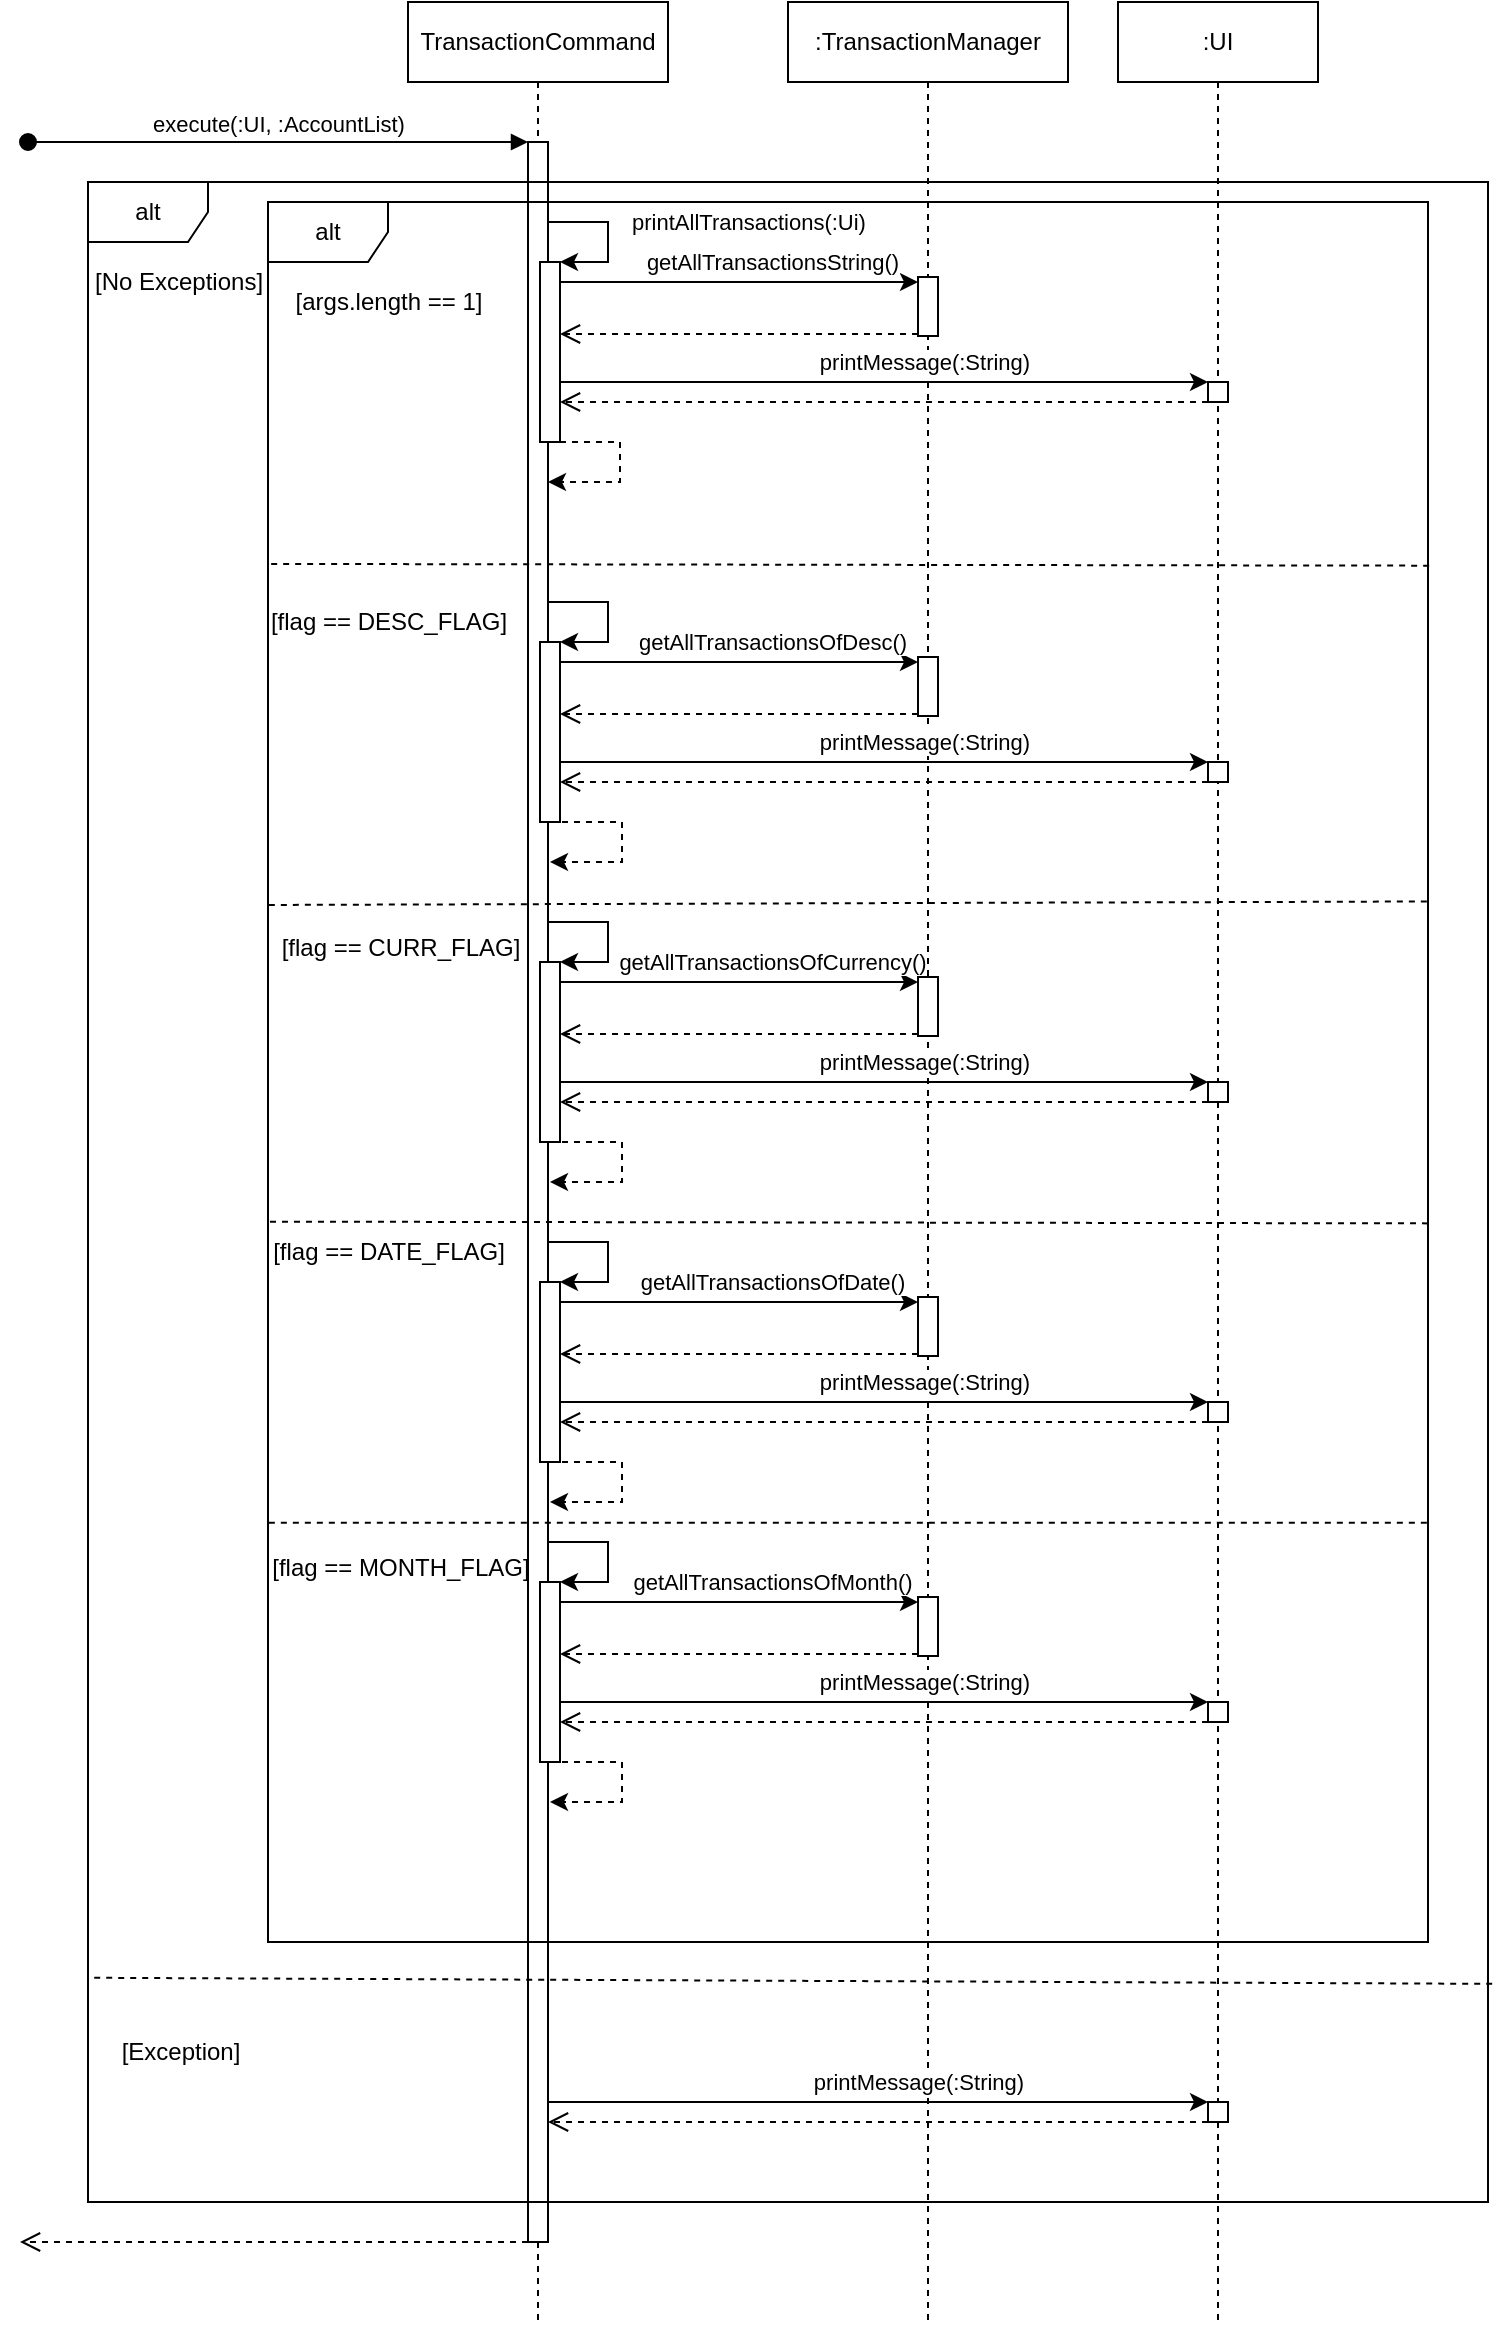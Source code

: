 <mxfile version="21.1.2" type="device">
  <diagram name="Page-1" id="2YBvvXClWsGukQMizWep">
    <mxGraphModel dx="1486" dy="300" grid="1" gridSize="10" guides="1" tooltips="1" connect="1" arrows="1" fold="1" page="1" pageScale="1" pageWidth="850" pageHeight="1100" math="0" shadow="0">
      <root>
        <mxCell id="0" />
        <mxCell id="1" parent="0" />
        <mxCell id="aM9ryv3xv72pqoxQDRHE-1" value="TransactionCommand" style="shape=umlLifeline;perimeter=lifelinePerimeter;whiteSpace=wrap;html=1;container=0;dropTarget=0;collapsible=0;recursiveResize=0;outlineConnect=0;portConstraint=eastwest;newEdgeStyle={&quot;edgeStyle&quot;:&quot;elbowEdgeStyle&quot;,&quot;elbow&quot;:&quot;vertical&quot;,&quot;curved&quot;:0,&quot;rounded&quot;:0};" parent="1" vertex="1">
          <mxGeometry x="110" y="30" width="130" height="1160" as="geometry" />
        </mxCell>
        <mxCell id="aM9ryv3xv72pqoxQDRHE-2" value="" style="html=1;points=[];perimeter=orthogonalPerimeter;outlineConnect=0;targetShapes=umlLifeline;portConstraint=eastwest;newEdgeStyle={&quot;edgeStyle&quot;:&quot;elbowEdgeStyle&quot;,&quot;elbow&quot;:&quot;vertical&quot;,&quot;curved&quot;:0,&quot;rounded&quot;:0};" parent="aM9ryv3xv72pqoxQDRHE-1" vertex="1">
          <mxGeometry x="60" y="70" width="10" height="1050" as="geometry" />
        </mxCell>
        <mxCell id="aM9ryv3xv72pqoxQDRHE-3" value="execute(:UI, :AccountList)" style="html=1;verticalAlign=bottom;startArrow=oval;endArrow=block;startSize=8;edgeStyle=elbowEdgeStyle;elbow=vertical;curved=0;rounded=0;" parent="aM9ryv3xv72pqoxQDRHE-1" target="aM9ryv3xv72pqoxQDRHE-2" edge="1">
          <mxGeometry relative="1" as="geometry">
            <mxPoint x="-190" y="70" as="sourcePoint" />
          </mxGeometry>
        </mxCell>
        <mxCell id="aM9ryv3xv72pqoxQDRHE-5" value=":UI" style="shape=umlLifeline;perimeter=lifelinePerimeter;whiteSpace=wrap;html=1;container=0;dropTarget=0;collapsible=0;recursiveResize=0;outlineConnect=0;portConstraint=eastwest;newEdgeStyle={&quot;edgeStyle&quot;:&quot;elbowEdgeStyle&quot;,&quot;elbow&quot;:&quot;vertical&quot;,&quot;curved&quot;:0,&quot;rounded&quot;:0};" parent="1" vertex="1">
          <mxGeometry x="465" y="30" width="100" height="1160" as="geometry" />
        </mxCell>
        <mxCell id="a20nSgyE2VclxuOLMxw--1" value="alt" style="shape=umlFrame;whiteSpace=wrap;html=1;pointerEvents=0;" parent="1" vertex="1">
          <mxGeometry x="-50" y="120" width="700" height="1010" as="geometry" />
        </mxCell>
        <mxCell id="a20nSgyE2VclxuOLMxw--4" value="" style="endArrow=none;dashed=1;html=1;rounded=0;entryX=0.002;entryY=0.889;entryDx=0;entryDy=0;entryPerimeter=0;exitX=1.003;exitY=0.892;exitDx=0;exitDy=0;exitPerimeter=0;" parent="1" source="a20nSgyE2VclxuOLMxw--1" target="a20nSgyE2VclxuOLMxw--1" edge="1">
          <mxGeometry width="50" height="50" relative="1" as="geometry">
            <mxPoint x="820" y="280" as="sourcePoint" />
            <mxPoint x="450" y="230" as="targetPoint" />
          </mxGeometry>
        </mxCell>
        <mxCell id="a20nSgyE2VclxuOLMxw--5" value="[No Exceptions]" style="text;html=1;align=center;verticalAlign=middle;resizable=0;points=[];autosize=1;strokeColor=none;fillColor=none;" parent="1" vertex="1">
          <mxGeometry x="-60" y="155" width="110" height="30" as="geometry" />
        </mxCell>
        <mxCell id="a20nSgyE2VclxuOLMxw--6" value="[Exception]" style="text;html=1;align=center;verticalAlign=middle;resizable=0;points=[];autosize=1;strokeColor=none;fillColor=none;" parent="1" vertex="1">
          <mxGeometry x="-44" y="1040" width="80" height="30" as="geometry" />
        </mxCell>
        <mxCell id="a20nSgyE2VclxuOLMxw--10" value="alt" style="shape=umlFrame;whiteSpace=wrap;html=1;pointerEvents=0;" parent="1" vertex="1">
          <mxGeometry x="40" y="130" width="580" height="870" as="geometry" />
        </mxCell>
        <mxCell id="a20nSgyE2VclxuOLMxw--11" value="[args.length == 1]" style="text;html=1;align=center;verticalAlign=middle;resizable=0;points=[];autosize=1;strokeColor=none;fillColor=none;" parent="1" vertex="1">
          <mxGeometry x="40" y="165" width="120" height="30" as="geometry" />
        </mxCell>
        <mxCell id="a20nSgyE2VclxuOLMxw--12" value="" style="endArrow=none;dashed=1;html=1;rounded=0;entryX=-0.003;entryY=0.404;entryDx=0;entryDy=0;entryPerimeter=0;exitX=0.999;exitY=0.402;exitDx=0;exitDy=0;exitPerimeter=0;" parent="1" source="a20nSgyE2VclxuOLMxw--10" target="a20nSgyE2VclxuOLMxw--10" edge="1">
          <mxGeometry width="50" height="50" relative="1" as="geometry">
            <mxPoint x="929" y="372" as="sourcePoint" />
            <mxPoint x="-39" y="373" as="targetPoint" />
          </mxGeometry>
        </mxCell>
        <mxCell id="a20nSgyE2VclxuOLMxw--23" style="edgeStyle=elbowEdgeStyle;rounded=0;orthogonalLoop=1;jettySize=auto;html=1;elbow=vertical;curved=0;" parent="1" source="a20nSgyE2VclxuOLMxw--13" target="a20nSgyE2VclxuOLMxw--22" edge="1">
          <mxGeometry relative="1" as="geometry">
            <Array as="points">
              <mxPoint x="200" y="170" />
              <mxPoint x="300" y="160" />
              <mxPoint x="200" y="160" />
            </Array>
          </mxGeometry>
        </mxCell>
        <mxCell id="a20nSgyE2VclxuOLMxw--24" value="getAllTransactionsString()" style="edgeLabel;html=1;align=center;verticalAlign=middle;resizable=0;points=[];" parent="a20nSgyE2VclxuOLMxw--23" vertex="1" connectable="0">
          <mxGeometry x="0.056" relative="1" as="geometry">
            <mxPoint x="11" y="-10" as="offset" />
          </mxGeometry>
        </mxCell>
        <mxCell id="a20nSgyE2VclxuOLMxw--13" value="" style="html=1;points=[];perimeter=orthogonalPerimeter;outlineConnect=0;targetShapes=umlLifeline;portConstraint=eastwest;newEdgeStyle={&quot;edgeStyle&quot;:&quot;elbowEdgeStyle&quot;,&quot;elbow&quot;:&quot;vertical&quot;,&quot;curved&quot;:0,&quot;rounded&quot;:0};" parent="1" vertex="1">
          <mxGeometry x="176" y="160" width="10" height="90" as="geometry" />
        </mxCell>
        <mxCell id="a20nSgyE2VclxuOLMxw--15" value="printAllTransactions(:Ui)" style="endArrow=classic;html=1;rounded=0;" parent="1" source="aM9ryv3xv72pqoxQDRHE-2" target="a20nSgyE2VclxuOLMxw--13" edge="1">
          <mxGeometry x="-0.189" y="70" width="50" height="50" relative="1" as="geometry">
            <mxPoint x="400" y="320" as="sourcePoint" />
            <mxPoint x="450" y="270" as="targetPoint" />
            <Array as="points">
              <mxPoint x="210" y="140" />
              <mxPoint x="210" y="160" />
            </Array>
            <mxPoint as="offset" />
          </mxGeometry>
        </mxCell>
        <mxCell id="a20nSgyE2VclxuOLMxw--21" value=":TransactionManager" style="shape=umlLifeline;perimeter=lifelinePerimeter;whiteSpace=wrap;html=1;container=0;dropTarget=0;collapsible=0;recursiveResize=0;outlineConnect=0;portConstraint=eastwest;newEdgeStyle={&quot;edgeStyle&quot;:&quot;elbowEdgeStyle&quot;,&quot;elbow&quot;:&quot;vertical&quot;,&quot;curved&quot;:0,&quot;rounded&quot;:0};" parent="1" vertex="1">
          <mxGeometry x="300" y="30" width="140" height="1160" as="geometry" />
        </mxCell>
        <mxCell id="a20nSgyE2VclxuOLMxw--22" value="" style="html=1;points=[];perimeter=orthogonalPerimeter;outlineConnect=0;targetShapes=umlLifeline;portConstraint=eastwest;newEdgeStyle={&quot;edgeStyle&quot;:&quot;elbowEdgeStyle&quot;,&quot;elbow&quot;:&quot;vertical&quot;,&quot;curved&quot;:0,&quot;rounded&quot;:0};" parent="a20nSgyE2VclxuOLMxw--21" vertex="1">
          <mxGeometry x="65" y="137.5" width="10" height="29.5" as="geometry" />
        </mxCell>
        <mxCell id="a20nSgyE2VclxuOLMxw--45" value="" style="html=1;points=[];perimeter=orthogonalPerimeter;outlineConnect=0;targetShapes=umlLifeline;portConstraint=eastwest;newEdgeStyle={&quot;edgeStyle&quot;:&quot;elbowEdgeStyle&quot;,&quot;elbow&quot;:&quot;vertical&quot;,&quot;curved&quot;:0,&quot;rounded&quot;:0};" parent="a20nSgyE2VclxuOLMxw--21" vertex="1">
          <mxGeometry x="65" y="327.5" width="10" height="29.5" as="geometry" />
        </mxCell>
        <mxCell id="a20nSgyE2VclxuOLMxw--25" value="" style="html=1;verticalAlign=bottom;endArrow=open;dashed=1;endSize=8;edgeStyle=elbowEdgeStyle;elbow=vertical;curved=0;rounded=0;" parent="1" source="a20nSgyE2VclxuOLMxw--22" edge="1">
          <mxGeometry x="0.183" relative="1" as="geometry">
            <mxPoint x="266" y="195" as="sourcePoint" />
            <mxPoint x="186" y="196" as="targetPoint" />
            <Array as="points">
              <mxPoint x="260" y="196" />
              <mxPoint x="280" y="196" />
              <mxPoint x="220" y="180" />
            </Array>
            <mxPoint as="offset" />
          </mxGeometry>
        </mxCell>
        <mxCell id="a20nSgyE2VclxuOLMxw--26" style="edgeStyle=elbowEdgeStyle;rounded=0;orthogonalLoop=1;jettySize=auto;html=1;elbow=vertical;curved=0;" parent="1" target="a20nSgyE2VclxuOLMxw--28" edge="1">
          <mxGeometry relative="1" as="geometry">
            <mxPoint x="186" y="220" as="sourcePoint" />
            <mxPoint x="365" y="220" as="targetPoint" />
            <Array as="points">
              <mxPoint x="200" y="220" />
              <mxPoint x="300" y="210" />
              <mxPoint x="200" y="210" />
            </Array>
          </mxGeometry>
        </mxCell>
        <mxCell id="a20nSgyE2VclxuOLMxw--27" value="printMessage(:String)" style="edgeLabel;html=1;align=center;verticalAlign=middle;resizable=0;points=[];" parent="a20nSgyE2VclxuOLMxw--26" vertex="1" connectable="0">
          <mxGeometry x="0.056" relative="1" as="geometry">
            <mxPoint x="11" y="-10" as="offset" />
          </mxGeometry>
        </mxCell>
        <mxCell id="a20nSgyE2VclxuOLMxw--28" value="" style="html=1;points=[];perimeter=orthogonalPerimeter;outlineConnect=0;targetShapes=umlLifeline;portConstraint=eastwest;newEdgeStyle={&quot;edgeStyle&quot;:&quot;elbowEdgeStyle&quot;,&quot;elbow&quot;:&quot;vertical&quot;,&quot;curved&quot;:0,&quot;rounded&quot;:0};" parent="1" vertex="1">
          <mxGeometry x="510" y="220" width="10" height="10" as="geometry" />
        </mxCell>
        <mxCell id="a20nSgyE2VclxuOLMxw--29" value="" style="html=1;verticalAlign=bottom;endArrow=open;dashed=1;endSize=8;edgeStyle=elbowEdgeStyle;elbow=vertical;curved=0;rounded=0;" parent="1" source="a20nSgyE2VclxuOLMxw--28" edge="1">
          <mxGeometry x="0.183" relative="1" as="geometry">
            <mxPoint x="365" y="240" as="sourcePoint" />
            <mxPoint x="186" y="230" as="targetPoint" />
            <Array as="points">
              <mxPoint x="250" y="230" />
              <mxPoint x="260" y="240" />
              <mxPoint x="280" y="240" />
              <mxPoint x="220" y="224" />
            </Array>
            <mxPoint as="offset" />
          </mxGeometry>
        </mxCell>
        <mxCell id="a20nSgyE2VclxuOLMxw--31" value="[flag == DESC_FLAG]" style="text;html=1;align=center;verticalAlign=middle;resizable=0;points=[];autosize=1;strokeColor=none;fillColor=none;" parent="1" vertex="1">
          <mxGeometry x="30" y="325" width="140" height="30" as="geometry" />
        </mxCell>
        <mxCell id="a20nSgyE2VclxuOLMxw--46" style="edgeStyle=elbowEdgeStyle;rounded=0;orthogonalLoop=1;jettySize=auto;html=1;elbow=vertical;curved=0;" parent="1" source="a20nSgyE2VclxuOLMxw--49" target="a20nSgyE2VclxuOLMxw--45" edge="1">
          <mxGeometry relative="1" as="geometry">
            <Array as="points">
              <mxPoint x="200" y="360" />
              <mxPoint x="300" y="350" />
              <mxPoint x="200" y="350" />
            </Array>
          </mxGeometry>
        </mxCell>
        <mxCell id="a20nSgyE2VclxuOLMxw--47" value="getAllTransactionsOfDesc()" style="edgeLabel;html=1;align=center;verticalAlign=middle;resizable=0;points=[];" parent="a20nSgyE2VclxuOLMxw--46" vertex="1" connectable="0">
          <mxGeometry x="0.056" relative="1" as="geometry">
            <mxPoint x="11" y="-10" as="offset" />
          </mxGeometry>
        </mxCell>
        <mxCell id="a20nSgyE2VclxuOLMxw--48" value="" style="endArrow=classic;html=1;rounded=0;" parent="1" target="a20nSgyE2VclxuOLMxw--49" edge="1">
          <mxGeometry width="50" height="50" relative="1" as="geometry">
            <mxPoint x="180" y="330" as="sourcePoint" />
            <mxPoint x="450" y="460" as="targetPoint" />
            <Array as="points">
              <mxPoint x="210" y="330" />
              <mxPoint x="210" y="350" />
            </Array>
          </mxGeometry>
        </mxCell>
        <mxCell id="a20nSgyE2VclxuOLMxw--49" value="" style="html=1;points=[];perimeter=orthogonalPerimeter;outlineConnect=0;targetShapes=umlLifeline;portConstraint=eastwest;newEdgeStyle={&quot;edgeStyle&quot;:&quot;elbowEdgeStyle&quot;,&quot;elbow&quot;:&quot;vertical&quot;,&quot;curved&quot;:0,&quot;rounded&quot;:0};" parent="1" vertex="1">
          <mxGeometry x="176" y="350" width="10" height="90" as="geometry" />
        </mxCell>
        <mxCell id="a20nSgyE2VclxuOLMxw--50" value="" style="html=1;verticalAlign=bottom;endArrow=open;dashed=1;endSize=8;edgeStyle=elbowEdgeStyle;elbow=vertical;curved=0;rounded=0;" parent="1" source="a20nSgyE2VclxuOLMxw--45" edge="1">
          <mxGeometry x="0.183" relative="1" as="geometry">
            <mxPoint x="266" y="385" as="sourcePoint" />
            <mxPoint x="186" y="386" as="targetPoint" />
            <Array as="points">
              <mxPoint x="260" y="386" />
              <mxPoint x="280" y="386" />
              <mxPoint x="220" y="370" />
            </Array>
            <mxPoint as="offset" />
          </mxGeometry>
        </mxCell>
        <mxCell id="a20nSgyE2VclxuOLMxw--51" style="edgeStyle=elbowEdgeStyle;rounded=0;orthogonalLoop=1;jettySize=auto;html=1;elbow=vertical;curved=0;" parent="1" edge="1">
          <mxGeometry relative="1" as="geometry">
            <mxPoint x="186" y="410" as="sourcePoint" />
            <mxPoint x="510" y="410" as="targetPoint" />
            <Array as="points">
              <mxPoint x="200" y="410" />
              <mxPoint x="300" y="400" />
              <mxPoint x="200" y="400" />
            </Array>
          </mxGeometry>
        </mxCell>
        <mxCell id="a20nSgyE2VclxuOLMxw--52" value="printMessage(:String)" style="edgeLabel;html=1;align=center;verticalAlign=middle;resizable=0;points=[];" parent="a20nSgyE2VclxuOLMxw--51" vertex="1" connectable="0">
          <mxGeometry x="0.056" relative="1" as="geometry">
            <mxPoint x="11" y="-10" as="offset" />
          </mxGeometry>
        </mxCell>
        <mxCell id="a20nSgyE2VclxuOLMxw--53" value="" style="html=1;verticalAlign=bottom;endArrow=open;dashed=1;endSize=8;edgeStyle=elbowEdgeStyle;elbow=vertical;curved=0;rounded=0;" parent="1" edge="1">
          <mxGeometry x="0.183" relative="1" as="geometry">
            <mxPoint x="510" y="420" as="sourcePoint" />
            <mxPoint x="186" y="420" as="targetPoint" />
            <Array as="points">
              <mxPoint x="250" y="420" />
              <mxPoint x="260" y="430" />
              <mxPoint x="280" y="430" />
              <mxPoint x="220" y="414" />
            </Array>
            <mxPoint as="offset" />
          </mxGeometry>
        </mxCell>
        <mxCell id="a20nSgyE2VclxuOLMxw--55" value="" style="html=1;points=[];perimeter=orthogonalPerimeter;outlineConnect=0;targetShapes=umlLifeline;portConstraint=eastwest;newEdgeStyle={&quot;edgeStyle&quot;:&quot;elbowEdgeStyle&quot;,&quot;elbow&quot;:&quot;vertical&quot;,&quot;curved&quot;:0,&quot;rounded&quot;:0};" parent="1" vertex="1">
          <mxGeometry x="510" y="410" width="10" height="10" as="geometry" />
        </mxCell>
        <mxCell id="a20nSgyE2VclxuOLMxw--66" value="" style="html=1;points=[];perimeter=orthogonalPerimeter;outlineConnect=0;targetShapes=umlLifeline;portConstraint=eastwest;newEdgeStyle={&quot;edgeStyle&quot;:&quot;elbowEdgeStyle&quot;,&quot;elbow&quot;:&quot;vertical&quot;,&quot;curved&quot;:0,&quot;rounded&quot;:0};" parent="1" vertex="1">
          <mxGeometry x="365" y="517.5" width="10" height="29.5" as="geometry" />
        </mxCell>
        <mxCell id="a20nSgyE2VclxuOLMxw--67" style="edgeStyle=elbowEdgeStyle;rounded=0;orthogonalLoop=1;jettySize=auto;html=1;elbow=vertical;curved=0;" parent="1" source="a20nSgyE2VclxuOLMxw--70" target="a20nSgyE2VclxuOLMxw--66" edge="1">
          <mxGeometry relative="1" as="geometry">
            <Array as="points">
              <mxPoint x="200" y="520" />
              <mxPoint x="300" y="510" />
              <mxPoint x="200" y="510" />
            </Array>
          </mxGeometry>
        </mxCell>
        <mxCell id="a20nSgyE2VclxuOLMxw--68" value="getAllTransactionsOfCurrency()" style="edgeLabel;html=1;align=center;verticalAlign=middle;resizable=0;points=[];" parent="a20nSgyE2VclxuOLMxw--67" vertex="1" connectable="0">
          <mxGeometry x="0.056" relative="1" as="geometry">
            <mxPoint x="11" y="-10" as="offset" />
          </mxGeometry>
        </mxCell>
        <mxCell id="a20nSgyE2VclxuOLMxw--69" value="" style="endArrow=classic;html=1;rounded=0;" parent="1" target="a20nSgyE2VclxuOLMxw--70" edge="1">
          <mxGeometry width="50" height="50" relative="1" as="geometry">
            <mxPoint x="180" y="490" as="sourcePoint" />
            <mxPoint x="450" y="620" as="targetPoint" />
            <Array as="points">
              <mxPoint x="210" y="490" />
              <mxPoint x="210" y="510" />
            </Array>
          </mxGeometry>
        </mxCell>
        <mxCell id="a20nSgyE2VclxuOLMxw--70" value="" style="html=1;points=[];perimeter=orthogonalPerimeter;outlineConnect=0;targetShapes=umlLifeline;portConstraint=eastwest;newEdgeStyle={&quot;edgeStyle&quot;:&quot;elbowEdgeStyle&quot;,&quot;elbow&quot;:&quot;vertical&quot;,&quot;curved&quot;:0,&quot;rounded&quot;:0};" parent="1" vertex="1">
          <mxGeometry x="176" y="510" width="10" height="90" as="geometry" />
        </mxCell>
        <mxCell id="a20nSgyE2VclxuOLMxw--71" value="" style="html=1;verticalAlign=bottom;endArrow=open;dashed=1;endSize=8;edgeStyle=elbowEdgeStyle;elbow=vertical;curved=0;rounded=0;" parent="1" source="a20nSgyE2VclxuOLMxw--66" edge="1">
          <mxGeometry x="0.183" relative="1" as="geometry">
            <mxPoint x="266" y="545" as="sourcePoint" />
            <mxPoint x="186" y="546" as="targetPoint" />
            <Array as="points">
              <mxPoint x="260" y="546" />
              <mxPoint x="280" y="546" />
              <mxPoint x="220" y="530" />
            </Array>
            <mxPoint as="offset" />
          </mxGeometry>
        </mxCell>
        <mxCell id="a20nSgyE2VclxuOLMxw--72" style="edgeStyle=elbowEdgeStyle;rounded=0;orthogonalLoop=1;jettySize=auto;html=1;elbow=vertical;curved=0;" parent="1" edge="1">
          <mxGeometry relative="1" as="geometry">
            <mxPoint x="186" y="570" as="sourcePoint" />
            <mxPoint x="510" y="570" as="targetPoint" />
            <Array as="points">
              <mxPoint x="200" y="570" />
              <mxPoint x="300" y="560" />
              <mxPoint x="200" y="560" />
            </Array>
          </mxGeometry>
        </mxCell>
        <mxCell id="a20nSgyE2VclxuOLMxw--73" value="printMessage(:String)" style="edgeLabel;html=1;align=center;verticalAlign=middle;resizable=0;points=[];" parent="a20nSgyE2VclxuOLMxw--72" vertex="1" connectable="0">
          <mxGeometry x="0.056" relative="1" as="geometry">
            <mxPoint x="11" y="-10" as="offset" />
          </mxGeometry>
        </mxCell>
        <mxCell id="a20nSgyE2VclxuOLMxw--74" value="" style="html=1;verticalAlign=bottom;endArrow=open;dashed=1;endSize=8;edgeStyle=elbowEdgeStyle;elbow=vertical;curved=0;rounded=0;" parent="1" edge="1">
          <mxGeometry x="0.183" relative="1" as="geometry">
            <mxPoint x="510" y="580" as="sourcePoint" />
            <mxPoint x="186" y="580" as="targetPoint" />
            <Array as="points">
              <mxPoint x="250" y="580" />
              <mxPoint x="260" y="590" />
              <mxPoint x="280" y="590" />
              <mxPoint x="220" y="574" />
            </Array>
            <mxPoint as="offset" />
          </mxGeometry>
        </mxCell>
        <mxCell id="a20nSgyE2VclxuOLMxw--76" value="" style="html=1;points=[];perimeter=orthogonalPerimeter;outlineConnect=0;targetShapes=umlLifeline;portConstraint=eastwest;newEdgeStyle={&quot;edgeStyle&quot;:&quot;elbowEdgeStyle&quot;,&quot;elbow&quot;:&quot;vertical&quot;,&quot;curved&quot;:0,&quot;rounded&quot;:0};" parent="1" vertex="1">
          <mxGeometry x="510" y="570" width="10" height="10" as="geometry" />
        </mxCell>
        <mxCell id="a20nSgyE2VclxuOLMxw--77" value="" style="html=1;points=[];perimeter=orthogonalPerimeter;outlineConnect=0;targetShapes=umlLifeline;portConstraint=eastwest;newEdgeStyle={&quot;edgeStyle&quot;:&quot;elbowEdgeStyle&quot;,&quot;elbow&quot;:&quot;vertical&quot;,&quot;curved&quot;:0,&quot;rounded&quot;:0};" parent="1" vertex="1">
          <mxGeometry x="365" y="677.5" width="10" height="29.5" as="geometry" />
        </mxCell>
        <mxCell id="a20nSgyE2VclxuOLMxw--78" style="edgeStyle=elbowEdgeStyle;rounded=0;orthogonalLoop=1;jettySize=auto;html=1;elbow=vertical;curved=0;" parent="1" source="a20nSgyE2VclxuOLMxw--81" target="a20nSgyE2VclxuOLMxw--77" edge="1">
          <mxGeometry relative="1" as="geometry">
            <Array as="points">
              <mxPoint x="200" y="680" />
              <mxPoint x="300" y="670" />
              <mxPoint x="200" y="670" />
            </Array>
          </mxGeometry>
        </mxCell>
        <mxCell id="a20nSgyE2VclxuOLMxw--79" value="getAllTransactionsOfDate()" style="edgeLabel;html=1;align=center;verticalAlign=middle;resizable=0;points=[];" parent="a20nSgyE2VclxuOLMxw--78" vertex="1" connectable="0">
          <mxGeometry x="0.056" relative="1" as="geometry">
            <mxPoint x="11" y="-10" as="offset" />
          </mxGeometry>
        </mxCell>
        <mxCell id="a20nSgyE2VclxuOLMxw--80" value="" style="endArrow=classic;html=1;rounded=0;" parent="1" target="a20nSgyE2VclxuOLMxw--81" edge="1">
          <mxGeometry width="50" height="50" relative="1" as="geometry">
            <mxPoint x="180" y="650" as="sourcePoint" />
            <mxPoint x="450" y="780" as="targetPoint" />
            <Array as="points">
              <mxPoint x="210" y="650" />
              <mxPoint x="210" y="670" />
            </Array>
          </mxGeometry>
        </mxCell>
        <mxCell id="a20nSgyE2VclxuOLMxw--81" value="" style="html=1;points=[];perimeter=orthogonalPerimeter;outlineConnect=0;targetShapes=umlLifeline;portConstraint=eastwest;newEdgeStyle={&quot;edgeStyle&quot;:&quot;elbowEdgeStyle&quot;,&quot;elbow&quot;:&quot;vertical&quot;,&quot;curved&quot;:0,&quot;rounded&quot;:0};" parent="1" vertex="1">
          <mxGeometry x="176" y="670" width="10" height="90" as="geometry" />
        </mxCell>
        <mxCell id="a20nSgyE2VclxuOLMxw--82" value="" style="html=1;verticalAlign=bottom;endArrow=open;dashed=1;endSize=8;edgeStyle=elbowEdgeStyle;elbow=vertical;curved=0;rounded=0;" parent="1" source="a20nSgyE2VclxuOLMxw--77" edge="1">
          <mxGeometry x="0.183" relative="1" as="geometry">
            <mxPoint x="266" y="705" as="sourcePoint" />
            <mxPoint x="186" y="706" as="targetPoint" />
            <Array as="points">
              <mxPoint x="260" y="706" />
              <mxPoint x="280" y="706" />
              <mxPoint x="220" y="690" />
            </Array>
            <mxPoint as="offset" />
          </mxGeometry>
        </mxCell>
        <mxCell id="a20nSgyE2VclxuOLMxw--83" style="edgeStyle=elbowEdgeStyle;rounded=0;orthogonalLoop=1;jettySize=auto;html=1;elbow=vertical;curved=0;" parent="1" edge="1">
          <mxGeometry relative="1" as="geometry">
            <mxPoint x="186" y="730" as="sourcePoint" />
            <mxPoint x="510" y="730" as="targetPoint" />
            <Array as="points">
              <mxPoint x="200" y="730" />
              <mxPoint x="300" y="720" />
              <mxPoint x="200" y="720" />
            </Array>
          </mxGeometry>
        </mxCell>
        <mxCell id="a20nSgyE2VclxuOLMxw--84" value="printMessage(:String)" style="edgeLabel;html=1;align=center;verticalAlign=middle;resizable=0;points=[];" parent="a20nSgyE2VclxuOLMxw--83" vertex="1" connectable="0">
          <mxGeometry x="0.056" relative="1" as="geometry">
            <mxPoint x="11" y="-10" as="offset" />
          </mxGeometry>
        </mxCell>
        <mxCell id="a20nSgyE2VclxuOLMxw--85" value="" style="html=1;verticalAlign=bottom;endArrow=open;dashed=1;endSize=8;edgeStyle=elbowEdgeStyle;elbow=vertical;curved=0;rounded=0;" parent="1" edge="1">
          <mxGeometry x="0.183" relative="1" as="geometry">
            <mxPoint x="510" y="740" as="sourcePoint" />
            <mxPoint x="186" y="740" as="targetPoint" />
            <Array as="points">
              <mxPoint x="250" y="740" />
              <mxPoint x="260" y="750" />
              <mxPoint x="280" y="750" />
              <mxPoint x="220" y="734" />
            </Array>
            <mxPoint as="offset" />
          </mxGeometry>
        </mxCell>
        <mxCell id="a20nSgyE2VclxuOLMxw--87" value="" style="html=1;points=[];perimeter=orthogonalPerimeter;outlineConnect=0;targetShapes=umlLifeline;portConstraint=eastwest;newEdgeStyle={&quot;edgeStyle&quot;:&quot;elbowEdgeStyle&quot;,&quot;elbow&quot;:&quot;vertical&quot;,&quot;curved&quot;:0,&quot;rounded&quot;:0};" parent="1" vertex="1">
          <mxGeometry x="365" y="827.5" width="10" height="29.5" as="geometry" />
        </mxCell>
        <mxCell id="a20nSgyE2VclxuOLMxw--88" style="edgeStyle=elbowEdgeStyle;rounded=0;orthogonalLoop=1;jettySize=auto;html=1;elbow=vertical;curved=0;" parent="1" source="a20nSgyE2VclxuOLMxw--91" target="a20nSgyE2VclxuOLMxw--87" edge="1">
          <mxGeometry relative="1" as="geometry">
            <Array as="points">
              <mxPoint x="200" y="830" />
              <mxPoint x="300" y="820" />
              <mxPoint x="200" y="820" />
            </Array>
          </mxGeometry>
        </mxCell>
        <mxCell id="a20nSgyE2VclxuOLMxw--89" value="getAllTransactionsOfMonth()" style="edgeLabel;html=1;align=center;verticalAlign=middle;resizable=0;points=[];" parent="a20nSgyE2VclxuOLMxw--88" vertex="1" connectable="0">
          <mxGeometry x="0.056" relative="1" as="geometry">
            <mxPoint x="11" y="-10" as="offset" />
          </mxGeometry>
        </mxCell>
        <mxCell id="a20nSgyE2VclxuOLMxw--90" value="" style="endArrow=classic;html=1;rounded=0;" parent="1" target="a20nSgyE2VclxuOLMxw--91" edge="1">
          <mxGeometry width="50" height="50" relative="1" as="geometry">
            <mxPoint x="180" y="800" as="sourcePoint" />
            <mxPoint x="450" y="930" as="targetPoint" />
            <Array as="points">
              <mxPoint x="210" y="800" />
              <mxPoint x="210" y="820" />
            </Array>
          </mxGeometry>
        </mxCell>
        <mxCell id="a20nSgyE2VclxuOLMxw--91" value="" style="html=1;points=[];perimeter=orthogonalPerimeter;outlineConnect=0;targetShapes=umlLifeline;portConstraint=eastwest;newEdgeStyle={&quot;edgeStyle&quot;:&quot;elbowEdgeStyle&quot;,&quot;elbow&quot;:&quot;vertical&quot;,&quot;curved&quot;:0,&quot;rounded&quot;:0};" parent="1" vertex="1">
          <mxGeometry x="176" y="820" width="10" height="90" as="geometry" />
        </mxCell>
        <mxCell id="a20nSgyE2VclxuOLMxw--92" value="" style="html=1;verticalAlign=bottom;endArrow=open;dashed=1;endSize=8;edgeStyle=elbowEdgeStyle;elbow=vertical;curved=0;rounded=0;" parent="1" source="a20nSgyE2VclxuOLMxw--87" edge="1">
          <mxGeometry x="0.183" relative="1" as="geometry">
            <mxPoint x="266" y="855" as="sourcePoint" />
            <mxPoint x="186" y="856" as="targetPoint" />
            <Array as="points">
              <mxPoint x="260" y="856" />
              <mxPoint x="280" y="856" />
              <mxPoint x="220" y="840" />
            </Array>
            <mxPoint as="offset" />
          </mxGeometry>
        </mxCell>
        <mxCell id="a20nSgyE2VclxuOLMxw--93" style="edgeStyle=elbowEdgeStyle;rounded=0;orthogonalLoop=1;jettySize=auto;html=1;elbow=vertical;curved=0;" parent="1" edge="1">
          <mxGeometry relative="1" as="geometry">
            <mxPoint x="186" y="880" as="sourcePoint" />
            <mxPoint x="510" y="880" as="targetPoint" />
            <Array as="points">
              <mxPoint x="200" y="880" />
              <mxPoint x="300" y="870" />
              <mxPoint x="200" y="870" />
            </Array>
          </mxGeometry>
        </mxCell>
        <mxCell id="a20nSgyE2VclxuOLMxw--94" value="printMessage(:String)" style="edgeLabel;html=1;align=center;verticalAlign=middle;resizable=0;points=[];" parent="a20nSgyE2VclxuOLMxw--93" vertex="1" connectable="0">
          <mxGeometry x="0.056" relative="1" as="geometry">
            <mxPoint x="11" y="-10" as="offset" />
          </mxGeometry>
        </mxCell>
        <mxCell id="a20nSgyE2VclxuOLMxw--95" value="" style="html=1;verticalAlign=bottom;endArrow=open;dashed=1;endSize=8;edgeStyle=elbowEdgeStyle;elbow=vertical;curved=0;rounded=0;" parent="1" edge="1">
          <mxGeometry x="0.183" relative="1" as="geometry">
            <mxPoint x="510" y="890" as="sourcePoint" />
            <mxPoint x="186" y="890" as="targetPoint" />
            <Array as="points">
              <mxPoint x="250" y="890" />
              <mxPoint x="260" y="900" />
              <mxPoint x="280" y="900" />
              <mxPoint x="220" y="884" />
            </Array>
            <mxPoint as="offset" />
          </mxGeometry>
        </mxCell>
        <mxCell id="a20nSgyE2VclxuOLMxw--97" value="" style="endArrow=none;dashed=1;html=1;rounded=0;entryX=0.001;entryY=0.208;entryDx=0;entryDy=0;entryPerimeter=0;exitX=1.001;exitY=0.209;exitDx=0;exitDy=0;exitPerimeter=0;" parent="1" source="a20nSgyE2VclxuOLMxw--10" target="a20nSgyE2VclxuOLMxw--10" edge="1">
          <mxGeometry width="50" height="50" relative="1" as="geometry">
            <mxPoint x="629" y="490" as="sourcePoint" />
            <mxPoint x="48" y="491" as="targetPoint" />
          </mxGeometry>
        </mxCell>
        <mxCell id="a20nSgyE2VclxuOLMxw--98" value="" style="endArrow=none;dashed=1;html=1;rounded=0;entryX=0.001;entryY=0.586;entryDx=0;entryDy=0;entryPerimeter=0;exitX=1;exitY=0.587;exitDx=0;exitDy=0;exitPerimeter=0;" parent="1" source="a20nSgyE2VclxuOLMxw--10" target="a20nSgyE2VclxuOLMxw--10" edge="1">
          <mxGeometry width="50" height="50" relative="1" as="geometry">
            <mxPoint x="629" y="490" as="sourcePoint" />
            <mxPoint x="48" y="491" as="targetPoint" />
          </mxGeometry>
        </mxCell>
        <mxCell id="a20nSgyE2VclxuOLMxw--99" value="" style="endArrow=none;dashed=1;html=1;rounded=0;entryX=-0.003;entryY=0.759;entryDx=0;entryDy=0;entryPerimeter=0;exitX=0.999;exitY=0.759;exitDx=0;exitDy=0;exitPerimeter=0;" parent="1" source="a20nSgyE2VclxuOLMxw--10" target="a20nSgyE2VclxuOLMxw--10" edge="1">
          <mxGeometry width="50" height="50" relative="1" as="geometry">
            <mxPoint x="630" y="651" as="sourcePoint" />
            <mxPoint x="51" y="650" as="targetPoint" />
          </mxGeometry>
        </mxCell>
        <mxCell id="a20nSgyE2VclxuOLMxw--100" value="[flag == CURR_FLAG]" style="text;html=1;align=center;verticalAlign=middle;resizable=0;points=[];autosize=1;strokeColor=none;fillColor=none;" parent="1" vertex="1">
          <mxGeometry x="36" y="487.5" width="140" height="30" as="geometry" />
        </mxCell>
        <mxCell id="a20nSgyE2VclxuOLMxw--101" value="[flag == DATE_FLAG]" style="text;html=1;align=center;verticalAlign=middle;resizable=0;points=[];autosize=1;strokeColor=none;fillColor=none;" parent="1" vertex="1">
          <mxGeometry x="30" y="640" width="140" height="30" as="geometry" />
        </mxCell>
        <mxCell id="a20nSgyE2VclxuOLMxw--102" value="[flag == MONTH_FLAG]" style="text;html=1;align=center;verticalAlign=middle;resizable=0;points=[];autosize=1;strokeColor=none;fillColor=none;" parent="1" vertex="1">
          <mxGeometry x="31" y="797.5" width="150" height="30" as="geometry" />
        </mxCell>
        <mxCell id="a20nSgyE2VclxuOLMxw--103" value="" style="html=1;points=[];perimeter=orthogonalPerimeter;outlineConnect=0;targetShapes=umlLifeline;portConstraint=eastwest;newEdgeStyle={&quot;edgeStyle&quot;:&quot;elbowEdgeStyle&quot;,&quot;elbow&quot;:&quot;vertical&quot;,&quot;curved&quot;:0,&quot;rounded&quot;:0};" parent="1" vertex="1">
          <mxGeometry x="510" y="730" width="10" height="10" as="geometry" />
        </mxCell>
        <mxCell id="a20nSgyE2VclxuOLMxw--104" value="" style="html=1;points=[];perimeter=orthogonalPerimeter;outlineConnect=0;targetShapes=umlLifeline;portConstraint=eastwest;newEdgeStyle={&quot;edgeStyle&quot;:&quot;elbowEdgeStyle&quot;,&quot;elbow&quot;:&quot;vertical&quot;,&quot;curved&quot;:0,&quot;rounded&quot;:0};" parent="1" vertex="1">
          <mxGeometry x="510" y="880" width="10" height="10" as="geometry" />
        </mxCell>
        <mxCell id="a20nSgyE2VclxuOLMxw--105" style="edgeStyle=elbowEdgeStyle;rounded=0;orthogonalLoop=1;jettySize=auto;html=1;elbow=vertical;curved=0;" parent="1" edge="1">
          <mxGeometry relative="1" as="geometry">
            <mxPoint x="180" y="1080" as="sourcePoint" />
            <mxPoint x="510" y="1080" as="targetPoint" />
            <Array as="points">
              <mxPoint x="200" y="1080" />
              <mxPoint x="300" y="1070" />
              <mxPoint x="200" y="1070" />
            </Array>
          </mxGeometry>
        </mxCell>
        <mxCell id="a20nSgyE2VclxuOLMxw--106" value="printMessage(:String)" style="edgeLabel;html=1;align=center;verticalAlign=middle;resizable=0;points=[];" parent="a20nSgyE2VclxuOLMxw--105" vertex="1" connectable="0">
          <mxGeometry x="0.056" relative="1" as="geometry">
            <mxPoint x="11" y="-10" as="offset" />
          </mxGeometry>
        </mxCell>
        <mxCell id="a20nSgyE2VclxuOLMxw--107" value="" style="html=1;verticalAlign=bottom;endArrow=open;dashed=1;endSize=8;edgeStyle=elbowEdgeStyle;elbow=vertical;curved=0;rounded=0;" parent="1" edge="1">
          <mxGeometry x="0.183" relative="1" as="geometry">
            <mxPoint x="510" y="1090" as="sourcePoint" />
            <mxPoint x="180" y="1090" as="targetPoint" />
            <Array as="points">
              <mxPoint x="250" y="1090" />
              <mxPoint x="260" y="1100" />
              <mxPoint x="280" y="1100" />
              <mxPoint x="220" y="1084" />
            </Array>
            <mxPoint as="offset" />
          </mxGeometry>
        </mxCell>
        <mxCell id="a20nSgyE2VclxuOLMxw--108" value="" style="html=1;points=[];perimeter=orthogonalPerimeter;outlineConnect=0;targetShapes=umlLifeline;portConstraint=eastwest;newEdgeStyle={&quot;edgeStyle&quot;:&quot;elbowEdgeStyle&quot;,&quot;elbow&quot;:&quot;vertical&quot;,&quot;curved&quot;:0,&quot;rounded&quot;:0};" parent="1" vertex="1">
          <mxGeometry x="510" y="1080" width="10" height="10" as="geometry" />
        </mxCell>
        <mxCell id="SmZIZ6ZhfoR9nc0BJCIU-1" value="" style="endArrow=classic;html=1;rounded=0;dashed=1;" parent="1" edge="1">
          <mxGeometry width="50" height="50" relative="1" as="geometry">
            <mxPoint x="186" y="250" as="sourcePoint" />
            <mxPoint x="180" y="270" as="targetPoint" />
            <Array as="points">
              <mxPoint x="216" y="250" />
              <mxPoint x="216" y="270" />
            </Array>
          </mxGeometry>
        </mxCell>
        <mxCell id="SmZIZ6ZhfoR9nc0BJCIU-2" value="" style="endArrow=classic;html=1;rounded=0;dashed=1;" parent="1" edge="1">
          <mxGeometry width="50" height="50" relative="1" as="geometry">
            <mxPoint x="187" y="440" as="sourcePoint" />
            <mxPoint x="181" y="460" as="targetPoint" />
            <Array as="points">
              <mxPoint x="217" y="440" />
              <mxPoint x="217" y="460" />
            </Array>
          </mxGeometry>
        </mxCell>
        <mxCell id="SmZIZ6ZhfoR9nc0BJCIU-3" value="" style="endArrow=classic;html=1;rounded=0;dashed=1;" parent="1" edge="1">
          <mxGeometry width="50" height="50" relative="1" as="geometry">
            <mxPoint x="187" y="600" as="sourcePoint" />
            <mxPoint x="181" y="620" as="targetPoint" />
            <Array as="points">
              <mxPoint x="217" y="600" />
              <mxPoint x="217" y="620" />
            </Array>
          </mxGeometry>
        </mxCell>
        <mxCell id="SmZIZ6ZhfoR9nc0BJCIU-4" value="" style="endArrow=classic;html=1;rounded=0;dashed=1;" parent="1" edge="1">
          <mxGeometry width="50" height="50" relative="1" as="geometry">
            <mxPoint x="187" y="760" as="sourcePoint" />
            <mxPoint x="181" y="780" as="targetPoint" />
            <Array as="points">
              <mxPoint x="217" y="760" />
              <mxPoint x="217" y="780" />
            </Array>
          </mxGeometry>
        </mxCell>
        <mxCell id="SmZIZ6ZhfoR9nc0BJCIU-5" value="" style="endArrow=classic;html=1;rounded=0;dashed=1;" parent="1" edge="1">
          <mxGeometry width="50" height="50" relative="1" as="geometry">
            <mxPoint x="187" y="910" as="sourcePoint" />
            <mxPoint x="181" y="930" as="targetPoint" />
            <Array as="points">
              <mxPoint x="217" y="910" />
              <mxPoint x="217" y="930" />
            </Array>
          </mxGeometry>
        </mxCell>
        <mxCell id="bTzjy04AMo9qSSuRQ4v_-1" value="" style="html=1;verticalAlign=bottom;endArrow=open;dashed=1;endSize=8;edgeStyle=elbowEdgeStyle;elbow=vertical;curved=0;rounded=0;" edge="1" parent="1">
          <mxGeometry x="0.183" relative="1" as="geometry">
            <mxPoint x="176" y="1150" as="sourcePoint" />
            <mxPoint x="-84" y="1150" as="targetPoint" />
            <Array as="points">
              <mxPoint x="-84" y="1150" />
              <mxPoint x="-74" y="1160" />
              <mxPoint x="-54" y="1160" />
              <mxPoint x="-114" y="1144" />
            </Array>
            <mxPoint as="offset" />
          </mxGeometry>
        </mxCell>
      </root>
    </mxGraphModel>
  </diagram>
</mxfile>
